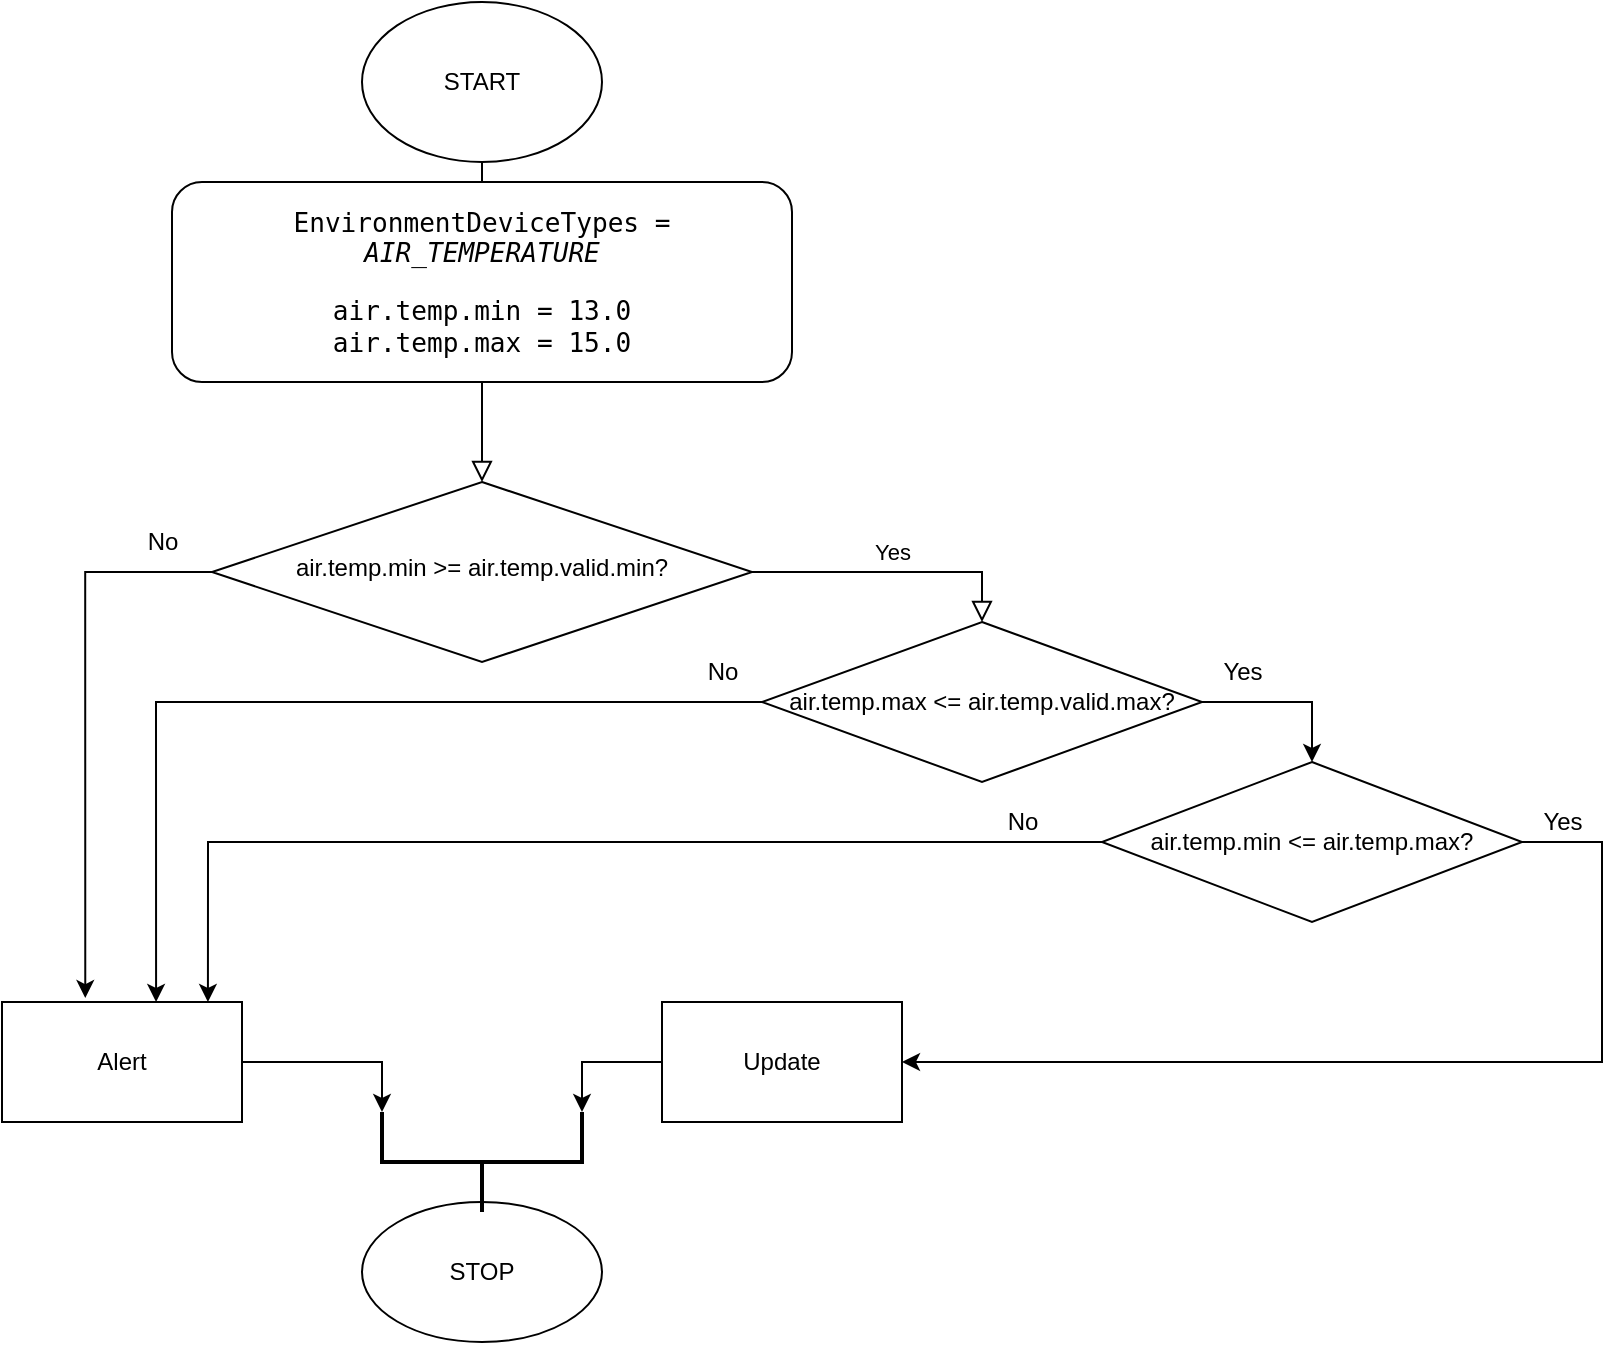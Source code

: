 <mxfile version="20.5.1" type="device"><diagram id="C5RBs43oDa-KdzZeNtuy" name="Page-1"><mxGraphModel dx="1609" dy="440" grid="1" gridSize="10" guides="1" tooltips="1" connect="1" arrows="1" fold="1" page="1" pageScale="1" pageWidth="827" pageHeight="1169" math="0" shadow="0"><root><mxCell id="WIyWlLk6GJQsqaUBKTNV-0"/><mxCell id="WIyWlLk6GJQsqaUBKTNV-1" parent="WIyWlLk6GJQsqaUBKTNV-0"/><mxCell id="WIyWlLk6GJQsqaUBKTNV-2" value="" style="rounded=0;html=1;jettySize=auto;orthogonalLoop=1;fontSize=11;endArrow=block;endFill=0;endSize=8;strokeWidth=1;shadow=0;labelBackgroundColor=none;edgeStyle=orthogonalEdgeStyle;" parent="WIyWlLk6GJQsqaUBKTNV-1" edge="1"><mxGeometry relative="1" as="geometry"><mxPoint x="220" y="120" as="sourcePoint"/><mxPoint x="220" y="170" as="targetPoint"/></mxGeometry></mxCell><mxCell id="WIyWlLk6GJQsqaUBKTNV-4" value="" style="rounded=0;html=1;jettySize=auto;orthogonalLoop=1;fontSize=11;endArrow=block;endFill=0;endSize=8;strokeWidth=1;shadow=0;labelBackgroundColor=none;edgeStyle=orthogonalEdgeStyle;exitX=0.5;exitY=1;exitDx=0;exitDy=0;" parent="WIyWlLk6GJQsqaUBKTNV-1" source="gOCp2FxoyNKExnHkq3xI-2" target="WIyWlLk6GJQsqaUBKTNV-10" edge="1"><mxGeometry y="20" relative="1" as="geometry"><mxPoint as="offset"/><mxPoint x="220" y="250" as="sourcePoint"/></mxGeometry></mxCell><mxCell id="WIyWlLk6GJQsqaUBKTNV-5" value="No" style="edgeStyle=orthogonalEdgeStyle;rounded=0;html=1;jettySize=auto;orthogonalLoop=1;fontSize=11;endArrow=block;endFill=0;endSize=8;strokeWidth=1;shadow=0;labelBackgroundColor=none;" parent="WIyWlLk6GJQsqaUBKTNV-1" edge="1"><mxGeometry y="10" relative="1" as="geometry"><mxPoint as="offset"/><mxPoint x="270" y="210" as="sourcePoint"/><mxPoint x="320" y="210" as="targetPoint"/></mxGeometry></mxCell><mxCell id="WIyWlLk6GJQsqaUBKTNV-9" value="Yes" style="edgeStyle=orthogonalEdgeStyle;rounded=0;html=1;jettySize=auto;orthogonalLoop=1;fontSize=11;endArrow=block;endFill=0;endSize=8;strokeWidth=1;shadow=0;labelBackgroundColor=none;entryX=0.5;entryY=0;entryDx=0;entryDy=0;" parent="WIyWlLk6GJQsqaUBKTNV-1" source="WIyWlLk6GJQsqaUBKTNV-10" target="gOCp2FxoyNKExnHkq3xI-3" edge="1"><mxGeometry y="10" relative="1" as="geometry"><mxPoint as="offset"/><mxPoint x="430" y="325" as="targetPoint"/></mxGeometry></mxCell><mxCell id="gOCp2FxoyNKExnHkq3xI-14" style="edgeStyle=orthogonalEdgeStyle;rounded=0;orthogonalLoop=1;jettySize=auto;html=1;entryX=0.347;entryY=-0.033;entryDx=0;entryDy=0;entryPerimeter=0;fontColor=#000000;" edge="1" parent="WIyWlLk6GJQsqaUBKTNV-1" source="WIyWlLk6GJQsqaUBKTNV-10" target="gOCp2FxoyNKExnHkq3xI-11"><mxGeometry relative="1" as="geometry"><Array as="points"><mxPoint x="22" y="325"/></Array></mxGeometry></mxCell><mxCell id="WIyWlLk6GJQsqaUBKTNV-10" value="air.temp.min &amp;gt;= air.temp.valid.min?" style="rhombus;whiteSpace=wrap;html=1;shadow=0;fontFamily=Helvetica;fontSize=12;align=center;strokeWidth=1;spacing=6;spacingTop=-4;" parent="WIyWlLk6GJQsqaUBKTNV-1" vertex="1"><mxGeometry x="85" y="280" width="270" height="90" as="geometry"/></mxCell><mxCell id="gOCp2FxoyNKExnHkq3xI-0" value="START" style="ellipse;whiteSpace=wrap;html=1;" vertex="1" parent="WIyWlLk6GJQsqaUBKTNV-1"><mxGeometry x="160" y="40" width="120" height="80" as="geometry"/></mxCell><mxCell id="gOCp2FxoyNKExnHkq3xI-1" value="STOP" style="ellipse;whiteSpace=wrap;html=1;" vertex="1" parent="WIyWlLk6GJQsqaUBKTNV-1"><mxGeometry x="160" y="640" width="120" height="70" as="geometry"/></mxCell><mxCell id="gOCp2FxoyNKExnHkq3xI-2" value="&lt;pre style=&quot;font-family: &amp;quot;JetBrains Mono&amp;quot;, monospace; font-size: 9.8pt;&quot;&gt;&lt;span style=&quot;font-size: 9.8pt; background-color: initial; white-space: normal;&quot;&gt;EnvironmentDeviceTypes = &lt;/span&gt;&lt;span style=&quot;font-size: 9.8pt; background-color: initial; white-space: normal; font-style: italic;&quot;&gt;AIR_TEMPERATURE&lt;/span&gt;&lt;br&gt;&lt;/pre&gt;&lt;pre style=&quot;font-family: &amp;quot;JetBrains Mono&amp;quot;, monospace; font-size: 9.8pt;&quot;&gt;air.temp.min = 13.0&lt;br&gt;air.temp.max = 15.0&lt;/pre&gt;" style="rounded=1;whiteSpace=wrap;html=1;" vertex="1" parent="WIyWlLk6GJQsqaUBKTNV-1"><mxGeometry x="65" y="130" width="310" height="100" as="geometry"/></mxCell><mxCell id="gOCp2FxoyNKExnHkq3xI-4" style="edgeStyle=orthogonalEdgeStyle;rounded=0;orthogonalLoop=1;jettySize=auto;html=1;exitX=0;exitY=0.5;exitDx=0;exitDy=0;fontColor=#000000;entryX=0.642;entryY=0;entryDx=0;entryDy=0;entryPerimeter=0;" edge="1" parent="WIyWlLk6GJQsqaUBKTNV-1" source="gOCp2FxoyNKExnHkq3xI-3" target="gOCp2FxoyNKExnHkq3xI-11"><mxGeometry relative="1" as="geometry"><mxPoint x="230" y="530" as="targetPoint"/></mxGeometry></mxCell><mxCell id="gOCp2FxoyNKExnHkq3xI-7" style="edgeStyle=orthogonalEdgeStyle;rounded=0;orthogonalLoop=1;jettySize=auto;html=1;exitX=1;exitY=0.5;exitDx=0;exitDy=0;fontColor=#000000;" edge="1" parent="WIyWlLk6GJQsqaUBKTNV-1" source="gOCp2FxoyNKExnHkq3xI-3" target="gOCp2FxoyNKExnHkq3xI-6"><mxGeometry relative="1" as="geometry"/></mxCell><mxCell id="gOCp2FxoyNKExnHkq3xI-3" value="air.temp.max &amp;lt;= air.temp.valid.max?" style="rhombus;whiteSpace=wrap;html=1;labelBackgroundColor=none;fontColor=#000000;" vertex="1" parent="WIyWlLk6GJQsqaUBKTNV-1"><mxGeometry x="360" y="350" width="220" height="80" as="geometry"/></mxCell><mxCell id="gOCp2FxoyNKExnHkq3xI-5" value="No" style="text;html=1;align=center;verticalAlign=middle;resizable=0;points=[];autosize=1;strokeColor=none;fillColor=none;fontColor=#000000;" vertex="1" parent="WIyWlLk6GJQsqaUBKTNV-1"><mxGeometry x="320" y="360" width="40" height="30" as="geometry"/></mxCell><mxCell id="gOCp2FxoyNKExnHkq3xI-8" style="edgeStyle=orthogonalEdgeStyle;rounded=0;orthogonalLoop=1;jettySize=auto;html=1;fontColor=#000000;entryX=0.858;entryY=0;entryDx=0;entryDy=0;entryPerimeter=0;" edge="1" parent="WIyWlLk6GJQsqaUBKTNV-1" source="gOCp2FxoyNKExnHkq3xI-6" target="gOCp2FxoyNKExnHkq3xI-11"><mxGeometry relative="1" as="geometry"><mxPoint x="240" y="540" as="targetPoint"/></mxGeometry></mxCell><mxCell id="gOCp2FxoyNKExnHkq3xI-21" style="edgeStyle=orthogonalEdgeStyle;rounded=0;orthogonalLoop=1;jettySize=auto;html=1;entryX=1;entryY=0.5;entryDx=0;entryDy=0;fontColor=#000000;" edge="1" parent="WIyWlLk6GJQsqaUBKTNV-1" source="gOCp2FxoyNKExnHkq3xI-6" target="gOCp2FxoyNKExnHkq3xI-16"><mxGeometry relative="1" as="geometry"><Array as="points"><mxPoint x="780" y="460"/><mxPoint x="780" y="570"/></Array></mxGeometry></mxCell><mxCell id="gOCp2FxoyNKExnHkq3xI-6" value="air.temp.min &amp;lt;= air.temp.max?" style="rhombus;whiteSpace=wrap;html=1;labelBackgroundColor=none;fontColor=#000000;" vertex="1" parent="WIyWlLk6GJQsqaUBKTNV-1"><mxGeometry x="530" y="420" width="210" height="80" as="geometry"/></mxCell><mxCell id="gOCp2FxoyNKExnHkq3xI-9" value="No" style="text;html=1;align=center;verticalAlign=middle;resizable=0;points=[];autosize=1;strokeColor=none;fillColor=none;fontColor=#000000;" vertex="1" parent="WIyWlLk6GJQsqaUBKTNV-1"><mxGeometry x="470" y="435" width="40" height="30" as="geometry"/></mxCell><mxCell id="gOCp2FxoyNKExnHkq3xI-10" value="Yes" style="text;html=1;align=center;verticalAlign=middle;resizable=0;points=[];autosize=1;strokeColor=none;fillColor=none;fontColor=#000000;" vertex="1" parent="WIyWlLk6GJQsqaUBKTNV-1"><mxGeometry x="580" y="360" width="40" height="30" as="geometry"/></mxCell><mxCell id="gOCp2FxoyNKExnHkq3xI-19" style="edgeStyle=orthogonalEdgeStyle;rounded=0;orthogonalLoop=1;jettySize=auto;html=1;entryX=1;entryY=0;entryDx=0;entryDy=0;entryPerimeter=0;fontColor=#000000;" edge="1" parent="WIyWlLk6GJQsqaUBKTNV-1" source="gOCp2FxoyNKExnHkq3xI-11" target="gOCp2FxoyNKExnHkq3xI-17"><mxGeometry relative="1" as="geometry"/></mxCell><mxCell id="gOCp2FxoyNKExnHkq3xI-11" value="Alert" style="rounded=0;whiteSpace=wrap;html=1;labelBackgroundColor=none;fontColor=#000000;" vertex="1" parent="WIyWlLk6GJQsqaUBKTNV-1"><mxGeometry x="-20" y="540" width="120" height="60" as="geometry"/></mxCell><mxCell id="gOCp2FxoyNKExnHkq3xI-15" value="No" style="text;html=1;align=center;verticalAlign=middle;resizable=0;points=[];autosize=1;strokeColor=none;fillColor=none;fontColor=#000000;" vertex="1" parent="WIyWlLk6GJQsqaUBKTNV-1"><mxGeometry x="40" y="295" width="40" height="30" as="geometry"/></mxCell><mxCell id="gOCp2FxoyNKExnHkq3xI-18" style="edgeStyle=orthogonalEdgeStyle;rounded=0;orthogonalLoop=1;jettySize=auto;html=1;entryX=1;entryY=1;entryDx=0;entryDy=0;entryPerimeter=0;fontColor=#000000;" edge="1" parent="WIyWlLk6GJQsqaUBKTNV-1" source="gOCp2FxoyNKExnHkq3xI-16" target="gOCp2FxoyNKExnHkq3xI-17"><mxGeometry relative="1" as="geometry"/></mxCell><mxCell id="gOCp2FxoyNKExnHkq3xI-16" value="Update" style="rounded=0;whiteSpace=wrap;html=1;labelBackgroundColor=none;fontColor=#000000;" vertex="1" parent="WIyWlLk6GJQsqaUBKTNV-1"><mxGeometry x="310" y="540" width="120" height="60" as="geometry"/></mxCell><mxCell id="gOCp2FxoyNKExnHkq3xI-17" value="" style="strokeWidth=2;html=1;shape=mxgraph.flowchart.annotation_2;align=left;labelPosition=right;pointerEvents=1;labelBackgroundColor=none;fontColor=#000000;rotation=-90;" vertex="1" parent="WIyWlLk6GJQsqaUBKTNV-1"><mxGeometry x="195" y="570" width="50" height="100" as="geometry"/></mxCell><mxCell id="gOCp2FxoyNKExnHkq3xI-22" value="Yes" style="text;html=1;align=center;verticalAlign=middle;resizable=0;points=[];autosize=1;strokeColor=none;fillColor=none;fontColor=#000000;" vertex="1" parent="WIyWlLk6GJQsqaUBKTNV-1"><mxGeometry x="740" y="435" width="40" height="30" as="geometry"/></mxCell></root></mxGraphModel></diagram></mxfile>